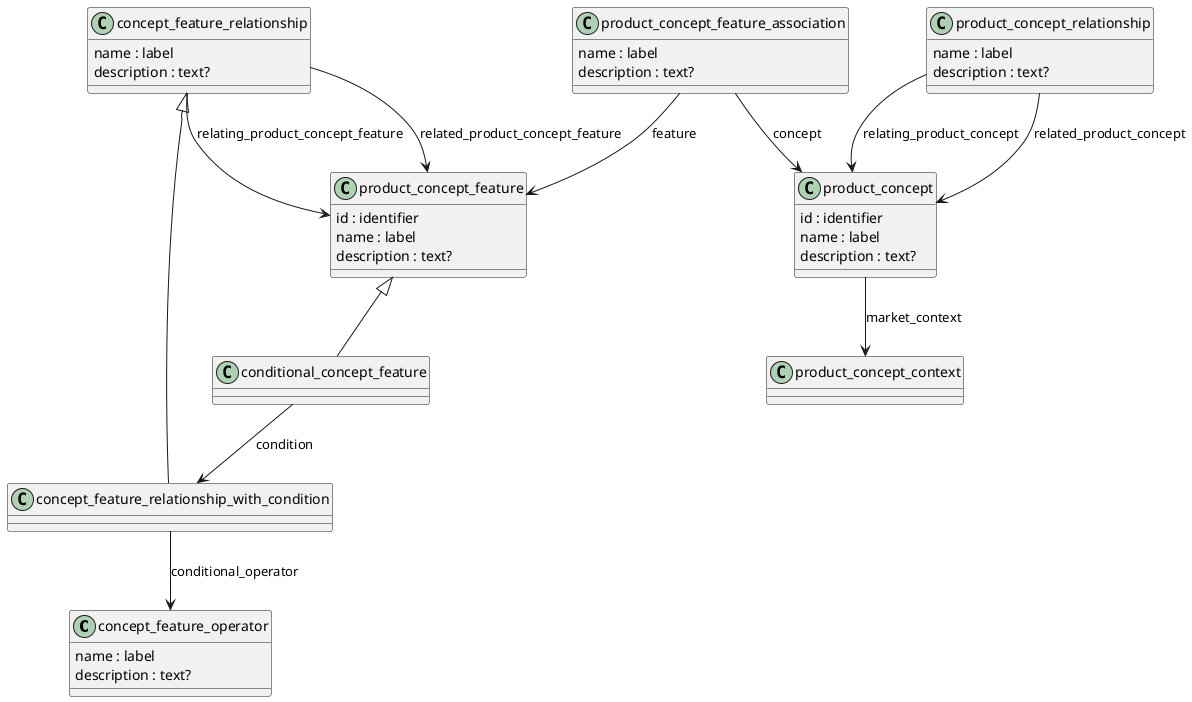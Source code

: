 @startuml

class concept_feature_operator {
  name : label
  description : text?
}

class concept_feature_relationship {
  name : label
  description : text?
}

class concept_feature_relationship_with_condition {
  
}

class conditional_concept_feature {
  
}

class product_concept {
  id : identifier
  name : label
  description : text?

}

class product_concept_feature {
  id : identifier
  name : label
  description : text?
}

class product_concept_feature_association {
  name : label
  description : text?
}

class product_concept_relationship {
  name : label
  description : text?
  
}

concept_feature_relationship <|-- concept_feature_relationship_with_condition

product_concept_feature <|-- conditional_concept_feature

product_concept --> product_concept_context : market_context
concept_feature_relationship --> product_concept_feature : relating_product_concept_feature
concept_feature_relationship --> product_concept_feature : related_product_concept_feature

concept_feature_relationship_with_condition --> concept_feature_operator : conditional_operator

conditional_concept_feature --> concept_feature_relationship_with_condition : condition

product_concept_feature_association --> product_concept : concept
product_concept_feature_association --> product_concept_feature : feature

product_concept_relationship --> product_concept : relating_product_concept
product_concept_relationship --> product_concept : related_product_concept

@enduml